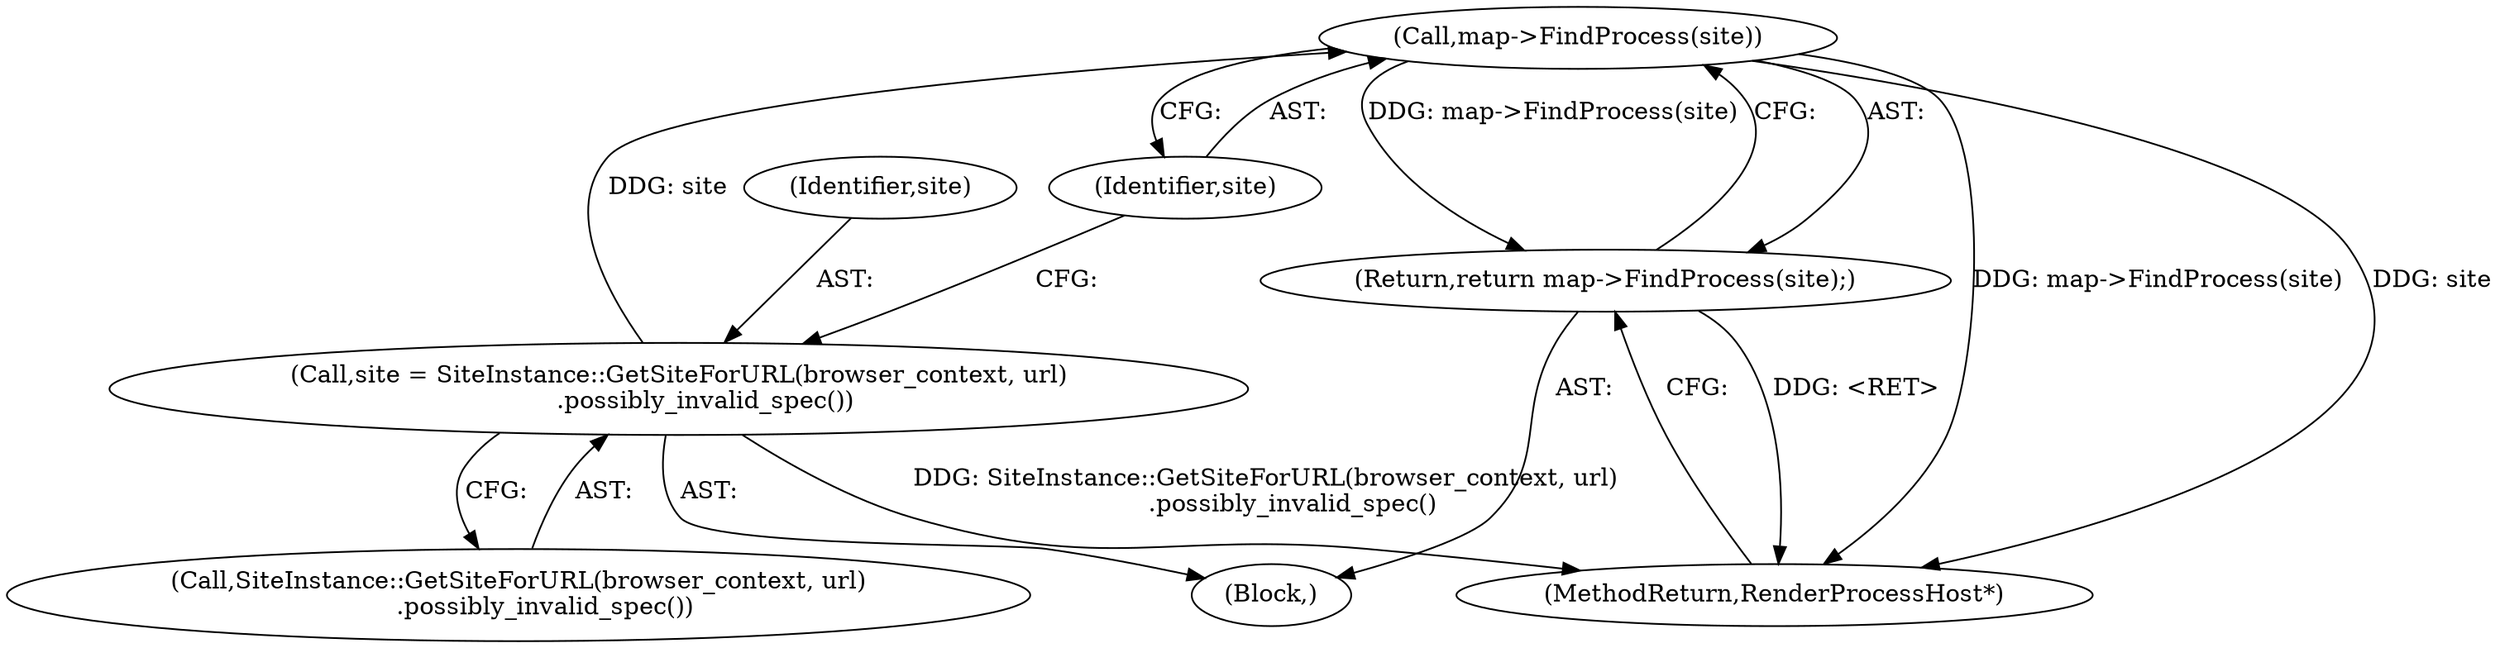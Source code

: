digraph "1_Chrome_c3efb8738ab59766c88855ad62c812af78490c04@del" {
"1000114" [label="(Call,map->FindProcess(site))"];
"1000110" [label="(Call,site = SiteInstance::GetSiteForURL(browser_context, url)\n       .possibly_invalid_spec())"];
"1000113" [label="(Return,return map->FindProcess(site);)"];
"1000112" [label="(Call,SiteInstance::GetSiteForURL(browser_context, url)\n       .possibly_invalid_spec())"];
"1000110" [label="(Call,site = SiteInstance::GetSiteForURL(browser_context, url)\n       .possibly_invalid_spec())"];
"1000114" [label="(Call,map->FindProcess(site))"];
"1000111" [label="(Identifier,site)"];
"1000115" [label="(Identifier,site)"];
"1000103" [label="(Block,)"];
"1000116" [label="(MethodReturn,RenderProcessHost*)"];
"1000113" [label="(Return,return map->FindProcess(site);)"];
"1000114" -> "1000113"  [label="AST: "];
"1000114" -> "1000115"  [label="CFG: "];
"1000115" -> "1000114"  [label="AST: "];
"1000113" -> "1000114"  [label="CFG: "];
"1000114" -> "1000116"  [label="DDG: map->FindProcess(site)"];
"1000114" -> "1000116"  [label="DDG: site"];
"1000114" -> "1000113"  [label="DDG: map->FindProcess(site)"];
"1000110" -> "1000114"  [label="DDG: site"];
"1000110" -> "1000103"  [label="AST: "];
"1000110" -> "1000112"  [label="CFG: "];
"1000111" -> "1000110"  [label="AST: "];
"1000112" -> "1000110"  [label="AST: "];
"1000115" -> "1000110"  [label="CFG: "];
"1000110" -> "1000116"  [label="DDG: SiteInstance::GetSiteForURL(browser_context, url)\n       .possibly_invalid_spec()"];
"1000113" -> "1000103"  [label="AST: "];
"1000116" -> "1000113"  [label="CFG: "];
"1000113" -> "1000116"  [label="DDG: <RET>"];
}
